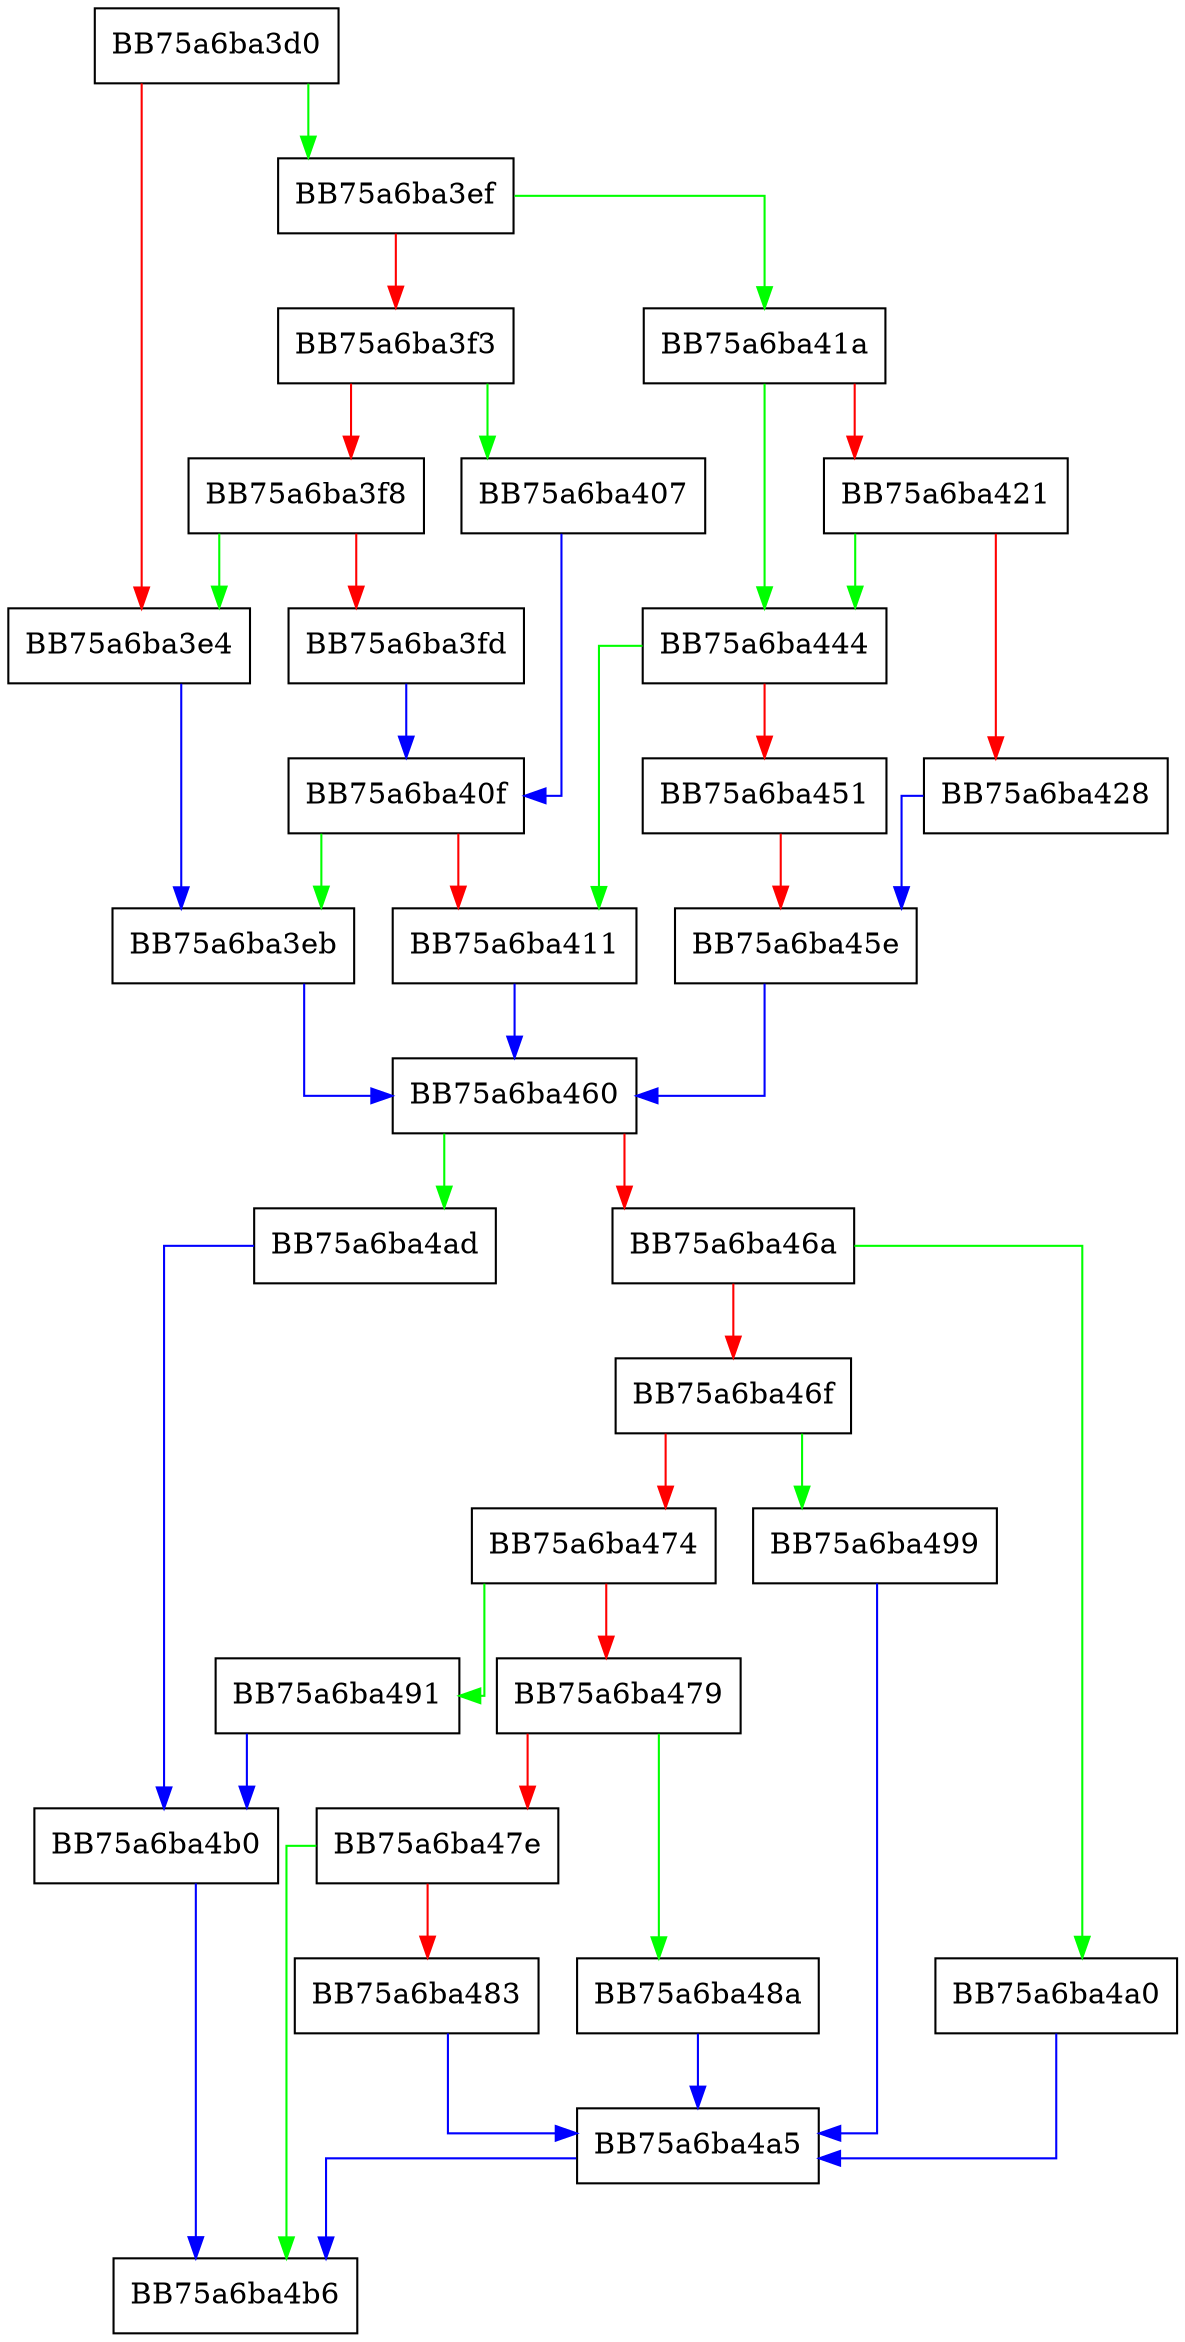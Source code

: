 digraph pCompareVariants {
  node [shape="box"];
  graph [splines=ortho];
  BB75a6ba3d0 -> BB75a6ba3ef [color="green"];
  BB75a6ba3d0 -> BB75a6ba3e4 [color="red"];
  BB75a6ba3e4 -> BB75a6ba3eb [color="blue"];
  BB75a6ba3eb -> BB75a6ba460 [color="blue"];
  BB75a6ba3ef -> BB75a6ba41a [color="green"];
  BB75a6ba3ef -> BB75a6ba3f3 [color="red"];
  BB75a6ba3f3 -> BB75a6ba407 [color="green"];
  BB75a6ba3f3 -> BB75a6ba3f8 [color="red"];
  BB75a6ba3f8 -> BB75a6ba3e4 [color="green"];
  BB75a6ba3f8 -> BB75a6ba3fd [color="red"];
  BB75a6ba3fd -> BB75a6ba40f [color="blue"];
  BB75a6ba407 -> BB75a6ba40f [color="blue"];
  BB75a6ba40f -> BB75a6ba3eb [color="green"];
  BB75a6ba40f -> BB75a6ba411 [color="red"];
  BB75a6ba411 -> BB75a6ba460 [color="blue"];
  BB75a6ba41a -> BB75a6ba444 [color="green"];
  BB75a6ba41a -> BB75a6ba421 [color="red"];
  BB75a6ba421 -> BB75a6ba444 [color="green"];
  BB75a6ba421 -> BB75a6ba428 [color="red"];
  BB75a6ba428 -> BB75a6ba45e [color="blue"];
  BB75a6ba444 -> BB75a6ba411 [color="green"];
  BB75a6ba444 -> BB75a6ba451 [color="red"];
  BB75a6ba451 -> BB75a6ba45e [color="red"];
  BB75a6ba45e -> BB75a6ba460 [color="blue"];
  BB75a6ba460 -> BB75a6ba4ad [color="green"];
  BB75a6ba460 -> BB75a6ba46a [color="red"];
  BB75a6ba46a -> BB75a6ba4a0 [color="green"];
  BB75a6ba46a -> BB75a6ba46f [color="red"];
  BB75a6ba46f -> BB75a6ba499 [color="green"];
  BB75a6ba46f -> BB75a6ba474 [color="red"];
  BB75a6ba474 -> BB75a6ba491 [color="green"];
  BB75a6ba474 -> BB75a6ba479 [color="red"];
  BB75a6ba479 -> BB75a6ba48a [color="green"];
  BB75a6ba479 -> BB75a6ba47e [color="red"];
  BB75a6ba47e -> BB75a6ba4b6 [color="green"];
  BB75a6ba47e -> BB75a6ba483 [color="red"];
  BB75a6ba483 -> BB75a6ba4a5 [color="blue"];
  BB75a6ba48a -> BB75a6ba4a5 [color="blue"];
  BB75a6ba491 -> BB75a6ba4b0 [color="blue"];
  BB75a6ba499 -> BB75a6ba4a5 [color="blue"];
  BB75a6ba4a0 -> BB75a6ba4a5 [color="blue"];
  BB75a6ba4a5 -> BB75a6ba4b6 [color="blue"];
  BB75a6ba4ad -> BB75a6ba4b0 [color="blue"];
  BB75a6ba4b0 -> BB75a6ba4b6 [color="blue"];
}